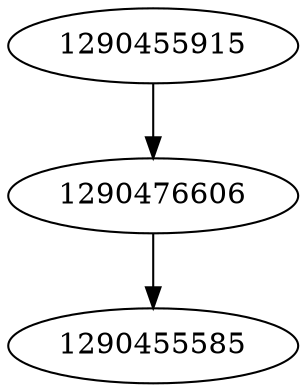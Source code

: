 strict digraph  {
1290455585;
1290455915;
1290476606;
1290455915 -> 1290476606;
1290476606 -> 1290455585;
}
